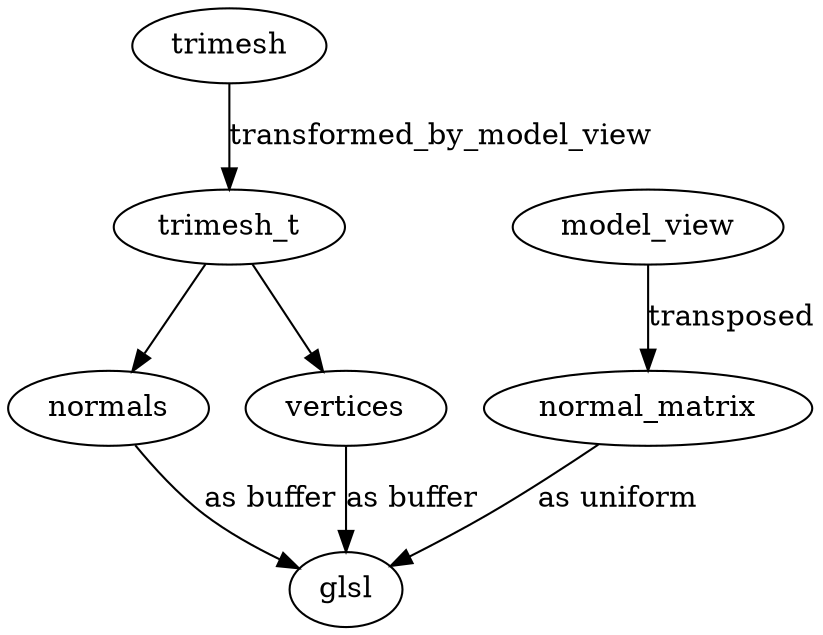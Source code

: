 digraph d {

  trimesh -> trimesh_t[label=transformed_by_model_view];


  trimesh_t -> normals;
  trimesh_t -> vertices;

  model_view->normal_matrix[label="transposed"];
  normal_matrix -> glsl [label="as uniform"];

  vertices -> glsl[label="as buffer"];
  normals -> glsl [label="as buffer"];
}










